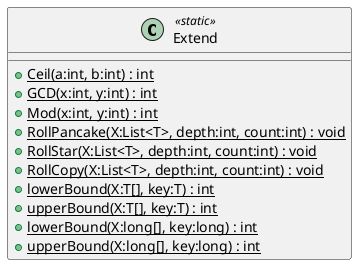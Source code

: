 @startuml
class Extend <<static>> {
    + {static} Ceil(a:int, b:int) : int
    + {static} GCD(x:int, y:int) : int
    + {static} Mod(x:int, y:int) : int
    + {static} RollPancake(X:List<T>, depth:int, count:int) : void
    + {static} RollStar(X:List<T>, depth:int, count:int) : void
    + {static} RollCopy(X:List<T>, depth:int, count:int) : void
    + {static} lowerBound(X:T[], key:T) : int
    + {static} upperBound(X:T[], key:T) : int
    + {static} lowerBound(X:long[], key:long) : int
    + {static} upperBound(X:long[], key:long) : int
}
@enduml

